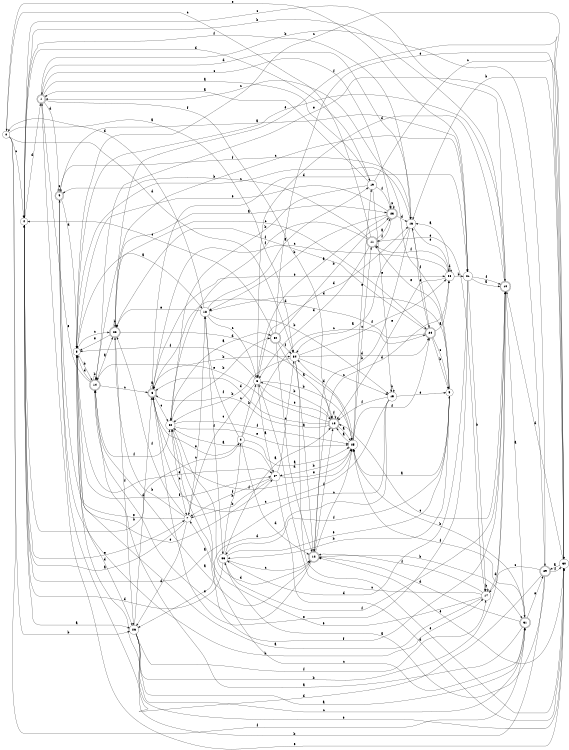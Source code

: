 digraph n28_6 {
__start0 [label="" shape="none"];

rankdir=LR;
size="8,5";

s0 [style="filled", color="black", fillcolor="white" shape="circle", label="0"];
s1 [style="rounded,filled", color="black", fillcolor="white" shape="doublecircle", label="1"];
s2 [style="filled", color="black", fillcolor="white" shape="circle", label="2"];
s3 [style="filled", color="black", fillcolor="white" shape="circle", label="3"];
s4 [style="filled", color="black", fillcolor="white" shape="circle", label="4"];
s5 [style="filled", color="black", fillcolor="white" shape="circle", label="5"];
s6 [style="rounded,filled", color="black", fillcolor="white" shape="doublecircle", label="6"];
s7 [style="filled", color="black", fillcolor="white" shape="circle", label="7"];
s8 [style="filled", color="black", fillcolor="white" shape="circle", label="8"];
s9 [style="rounded,filled", color="black", fillcolor="white" shape="doublecircle", label="9"];
s10 [style="rounded,filled", color="black", fillcolor="white" shape="doublecircle", label="10"];
s11 [style="rounded,filled", color="black", fillcolor="white" shape="doublecircle", label="11"];
s12 [style="rounded,filled", color="black", fillcolor="white" shape="doublecircle", label="12"];
s13 [style="rounded,filled", color="black", fillcolor="white" shape="doublecircle", label="13"];
s14 [style="rounded,filled", color="black", fillcolor="white" shape="doublecircle", label="14"];
s15 [style="filled", color="black", fillcolor="white" shape="circle", label="15"];
s16 [style="filled", color="black", fillcolor="white" shape="circle", label="16"];
s17 [style="filled", color="black", fillcolor="white" shape="circle", label="17"];
s18 [style="filled", color="black", fillcolor="white" shape="circle", label="18"];
s19 [style="filled", color="black", fillcolor="white" shape="circle", label="19"];
s20 [style="filled", color="black", fillcolor="white" shape="circle", label="20"];
s21 [style="filled", color="black", fillcolor="white" shape="circle", label="21"];
s22 [style="rounded,filled", color="black", fillcolor="white" shape="doublecircle", label="22"];
s23 [style="rounded,filled", color="black", fillcolor="white" shape="doublecircle", label="23"];
s24 [style="rounded,filled", color="black", fillcolor="white" shape="doublecircle", label="24"];
s25 [style="filled", color="black", fillcolor="white" shape="circle", label="25"];
s26 [style="filled", color="black", fillcolor="white" shape="circle", label="26"];
s27 [style="filled", color="black", fillcolor="white" shape="circle", label="27"];
s28 [style="filled", color="black", fillcolor="white" shape="circle", label="28"];
s29 [style="rounded,filled", color="black", fillcolor="white" shape="doublecircle", label="29"];
s30 [style="filled", color="black", fillcolor="white" shape="circle", label="30"];
s31 [style="rounded,filled", color="black", fillcolor="white" shape="doublecircle", label="31"];
s32 [style="rounded,filled", color="black", fillcolor="white" shape="doublecircle", label="32"];
s33 [style="filled", color="black", fillcolor="white" shape="circle", label="33"];
s34 [style="filled", color="black", fillcolor="white" shape="circle", label="34"];
s0 -> s34 [label="a"];
s0 -> s26 [label="b"];
s0 -> s4 [label="c"];
s0 -> s34 [label="d"];
s0 -> s21 [label="e"];
s0 -> s31 [label="f"];
s1 -> s19 [label="a"];
s1 -> s29 [label="b"];
s1 -> s23 [label="c"];
s1 -> s9 [label="d"];
s1 -> s30 [label="e"];
s1 -> s13 [label="f"];
s2 -> s25 [label="a"];
s2 -> s3 [label="b"];
s2 -> s24 [label="c"];
s2 -> s12 [label="d"];
s2 -> s6 [label="e"];
s2 -> s18 [label="f"];
s3 -> s27 [label="a"];
s3 -> s25 [label="b"];
s3 -> s7 [label="c"];
s3 -> s16 [label="d"];
s3 -> s13 [label="e"];
s3 -> s8 [label="f"];
s4 -> s26 [label="a"];
s4 -> s2 [label="b"];
s4 -> s10 [label="c"];
s4 -> s1 [label="d"];
s4 -> s7 [label="e"];
s4 -> s16 [label="f"];
s5 -> s25 [label="a"];
s5 -> s33 [label="b"];
s5 -> s1 [label="c"];
s5 -> s18 [label="d"];
s5 -> s11 [label="e"];
s5 -> s33 [label="f"];
s6 -> s6 [label="a"];
s6 -> s34 [label="b"];
s6 -> s20 [label="c"];
s6 -> s21 [label="d"];
s6 -> s28 [label="e"];
s6 -> s25 [label="f"];
s7 -> s4 [label="a"];
s7 -> s22 [label="b"];
s7 -> s18 [label="c"];
s7 -> s26 [label="d"];
s7 -> s8 [label="e"];
s7 -> s22 [label="f"];
s8 -> s18 [label="a"];
s8 -> s14 [label="b"];
s8 -> s22 [label="c"];
s8 -> s26 [label="d"];
s8 -> s27 [label="e"];
s8 -> s27 [label="f"];
s9 -> s21 [label="a"];
s9 -> s17 [label="b"];
s9 -> s9 [label="c"];
s9 -> s8 [label="d"];
s9 -> s27 [label="e"];
s9 -> s16 [label="f"];
s10 -> s31 [label="a"];
s10 -> s4 [label="b"];
s10 -> s13 [label="c"];
s10 -> s3 [label="d"];
s10 -> s8 [label="e"];
s10 -> s7 [label="f"];
s11 -> s23 [label="a"];
s11 -> s9 [label="b"];
s11 -> s0 [label="c"];
s11 -> s3 [label="d"];
s11 -> s17 [label="e"];
s11 -> s20 [label="f"];
s12 -> s14 [label="a"];
s12 -> s31 [label="b"];
s12 -> s25 [label="c"];
s12 -> s28 [label="d"];
s12 -> s14 [label="e"];
s12 -> s13 [label="f"];
s13 -> s25 [label="a"];
s13 -> s3 [label="b"];
s13 -> s6 [label="c"];
s13 -> s6 [label="d"];
s13 -> s14 [label="e"];
s13 -> s13 [label="f"];
s14 -> s22 [label="a"];
s14 -> s14 [label="b"];
s14 -> s6 [label="c"];
s14 -> s8 [label="d"];
s14 -> s1 [label="e"];
s14 -> s20 [label="f"];
s15 -> s4 [label="a"];
s15 -> s15 [label="b"];
s15 -> s6 [label="c"];
s15 -> s26 [label="d"];
s15 -> s5 [label="e"];
s15 -> s13 [label="f"];
s16 -> s34 [label="a"];
s16 -> s12 [label="b"];
s16 -> s8 [label="c"];
s16 -> s1 [label="d"];
s16 -> s28 [label="e"];
s16 -> s24 [label="f"];
s17 -> s8 [label="a"];
s17 -> s17 [label="b"];
s17 -> s3 [label="c"];
s17 -> s10 [label="d"];
s17 -> s20 [label="e"];
s17 -> s12 [label="f"];
s18 -> s19 [label="a"];
s18 -> s15 [label="b"];
s18 -> s3 [label="c"];
s18 -> s0 [label="d"];
s18 -> s22 [label="e"];
s18 -> s33 [label="f"];
s19 -> s1 [label="a"];
s19 -> s20 [label="b"];
s19 -> s30 [label="c"];
s19 -> s4 [label="d"];
s19 -> s15 [label="e"];
s19 -> s23 [label="f"];
s20 -> s32 [label="a"];
s20 -> s32 [label="b"];
s20 -> s7 [label="c"];
s20 -> s12 [label="d"];
s20 -> s25 [label="e"];
s20 -> s25 [label="f"];
s21 -> s10 [label="a"];
s21 -> s17 [label="b"];
s21 -> s14 [label="c"];
s21 -> s33 [label="d"];
s21 -> s6 [label="e"];
s21 -> s10 [label="f"];
s22 -> s23 [label="a"];
s22 -> s22 [label="b"];
s22 -> s24 [label="c"];
s22 -> s25 [label="d"];
s22 -> s8 [label="e"];
s22 -> s26 [label="f"];
s23 -> s3 [label="a"];
s23 -> s18 [label="b"];
s23 -> s23 [label="c"];
s23 -> s16 [label="d"];
s23 -> s8 [label="e"];
s23 -> s11 [label="f"];
s24 -> s28 [label="a"];
s24 -> s5 [label="b"];
s24 -> s5 [label="c"];
s24 -> s6 [label="d"];
s24 -> s16 [label="e"];
s24 -> s22 [label="f"];
s25 -> s13 [label="a"];
s25 -> s27 [label="b"];
s25 -> s11 [label="c"];
s25 -> s34 [label="d"];
s25 -> s19 [label="e"];
s25 -> s24 [label="f"];
s26 -> s31 [label="a"];
s26 -> s10 [label="b"];
s26 -> s31 [label="c"];
s26 -> s6 [label="d"];
s26 -> s30 [label="e"];
s26 -> s17 [label="f"];
s27 -> s20 [label="a"];
s27 -> s7 [label="b"];
s27 -> s34 [label="c"];
s27 -> s30 [label="d"];
s27 -> s25 [label="e"];
s27 -> s7 [label="f"];
s28 -> s16 [label="a"];
s28 -> s21 [label="b"];
s28 -> s6 [label="c"];
s28 -> s28 [label="d"];
s28 -> s13 [label="e"];
s28 -> s11 [label="f"];
s29 -> s33 [label="a"];
s29 -> s9 [label="b"];
s29 -> s17 [label="c"];
s29 -> s8 [label="d"];
s29 -> s14 [label="e"];
s29 -> s30 [label="f"];
s30 -> s29 [label="a"];
s30 -> s16 [label="b"];
s30 -> s8 [label="c"];
s30 -> s10 [label="d"];
s30 -> s12 [label="e"];
s30 -> s22 [label="f"];
s31 -> s14 [label="a"];
s31 -> s25 [label="b"];
s31 -> s20 [label="c"];
s31 -> s12 [label="d"];
s31 -> s29 [label="e"];
s31 -> s25 [label="f"];
s32 -> s13 [label="a"];
s32 -> s23 [label="b"];
s32 -> s4 [label="c"];
s32 -> s12 [label="d"];
s32 -> s30 [label="e"];
s32 -> s34 [label="f"];
s33 -> s13 [label="a"];
s33 -> s2 [label="b"];
s33 -> s12 [label="c"];
s33 -> s4 [label="d"];
s33 -> s5 [label="e"];
s33 -> s10 [label="f"];
s34 -> s12 [label="a"];
s34 -> s20 [label="b"];
s34 -> s15 [label="c"];
s34 -> s24 [label="d"];
s34 -> s30 [label="e"];
s34 -> s28 [label="f"];

}